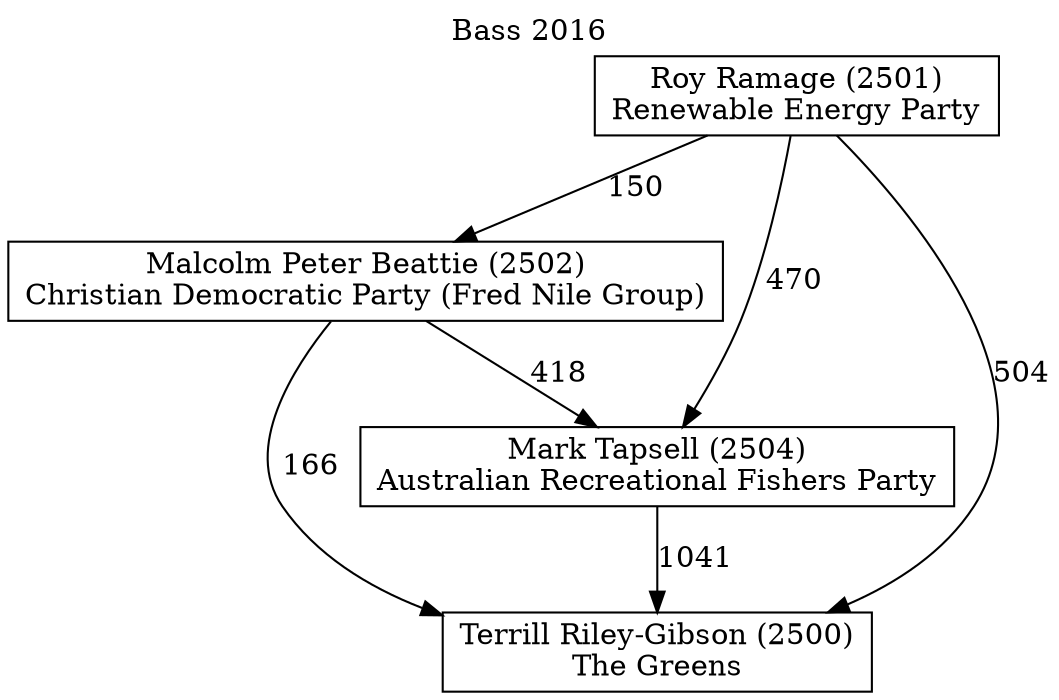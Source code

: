 // House preference flow
digraph "Terrill Riley-Gibson (2500)_Bass_2016" {
	graph [label="Bass 2016" labelloc=t mclimit=10]
	node [shape=box]
	"Malcolm Peter Beattie (2502)" [label="Malcolm Peter Beattie (2502)
Christian Democratic Party (Fred Nile Group)"]
	"Roy Ramage (2501)" [label="Roy Ramage (2501)
Renewable Energy Party"]
	"Mark Tapsell (2504)" [label="Mark Tapsell (2504)
Australian Recreational Fishers Party"]
	"Terrill Riley-Gibson (2500)" [label="Terrill Riley-Gibson (2500)
The Greens"]
	"Mark Tapsell (2504)" -> "Terrill Riley-Gibson (2500)" [label=1041]
	"Roy Ramage (2501)" -> "Mark Tapsell (2504)" [label=470]
	"Roy Ramage (2501)" -> "Terrill Riley-Gibson (2500)" [label=504]
	"Roy Ramage (2501)" -> "Malcolm Peter Beattie (2502)" [label=150]
	"Malcolm Peter Beattie (2502)" -> "Terrill Riley-Gibson (2500)" [label=166]
	"Malcolm Peter Beattie (2502)" -> "Mark Tapsell (2504)" [label=418]
}
